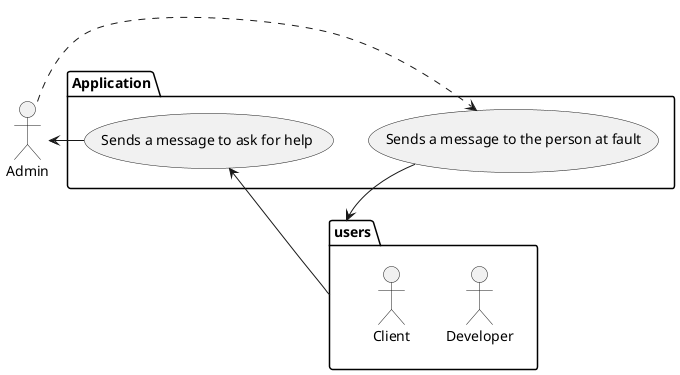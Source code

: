 @startuml Client

:Admin: as admin

package users {
:Developer: as dev
:Client: as client
}

package Application {
    users --> (Sends a message to ask for help)
    (Sends a message to ask for help) --> admin
    admin .> (Sends a message to the person at fault)
    (Sends a message to the person at fault) --> users
}
@enduml
